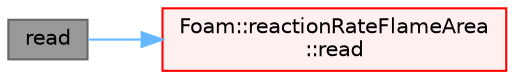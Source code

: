 digraph "read"
{
 // LATEX_PDF_SIZE
  bgcolor="transparent";
  edge [fontname=Helvetica,fontsize=10,labelfontname=Helvetica,labelfontsize=10];
  node [fontname=Helvetica,fontsize=10,shape=box,height=0.2,width=0.4];
  rankdir="LR";
  Node1 [id="Node000001",label="read",height=0.2,width=0.4,color="gray40", fillcolor="grey60", style="filled", fontcolor="black",tooltip=" "];
  Node1 -> Node2 [id="edge1_Node000001_Node000002",color="steelblue1",style="solid",tooltip=" "];
  Node2 [id="Node000002",label="Foam::reactionRateFlameArea\l::read",height=0.2,width=0.4,color="red", fillcolor="#FFF0F0", style="filled",URL="$classFoam_1_1reactionRateFlameArea.html#af5acd6a83c1f6711ba04ca9cb129ddc3",tooltip=" "];
}
